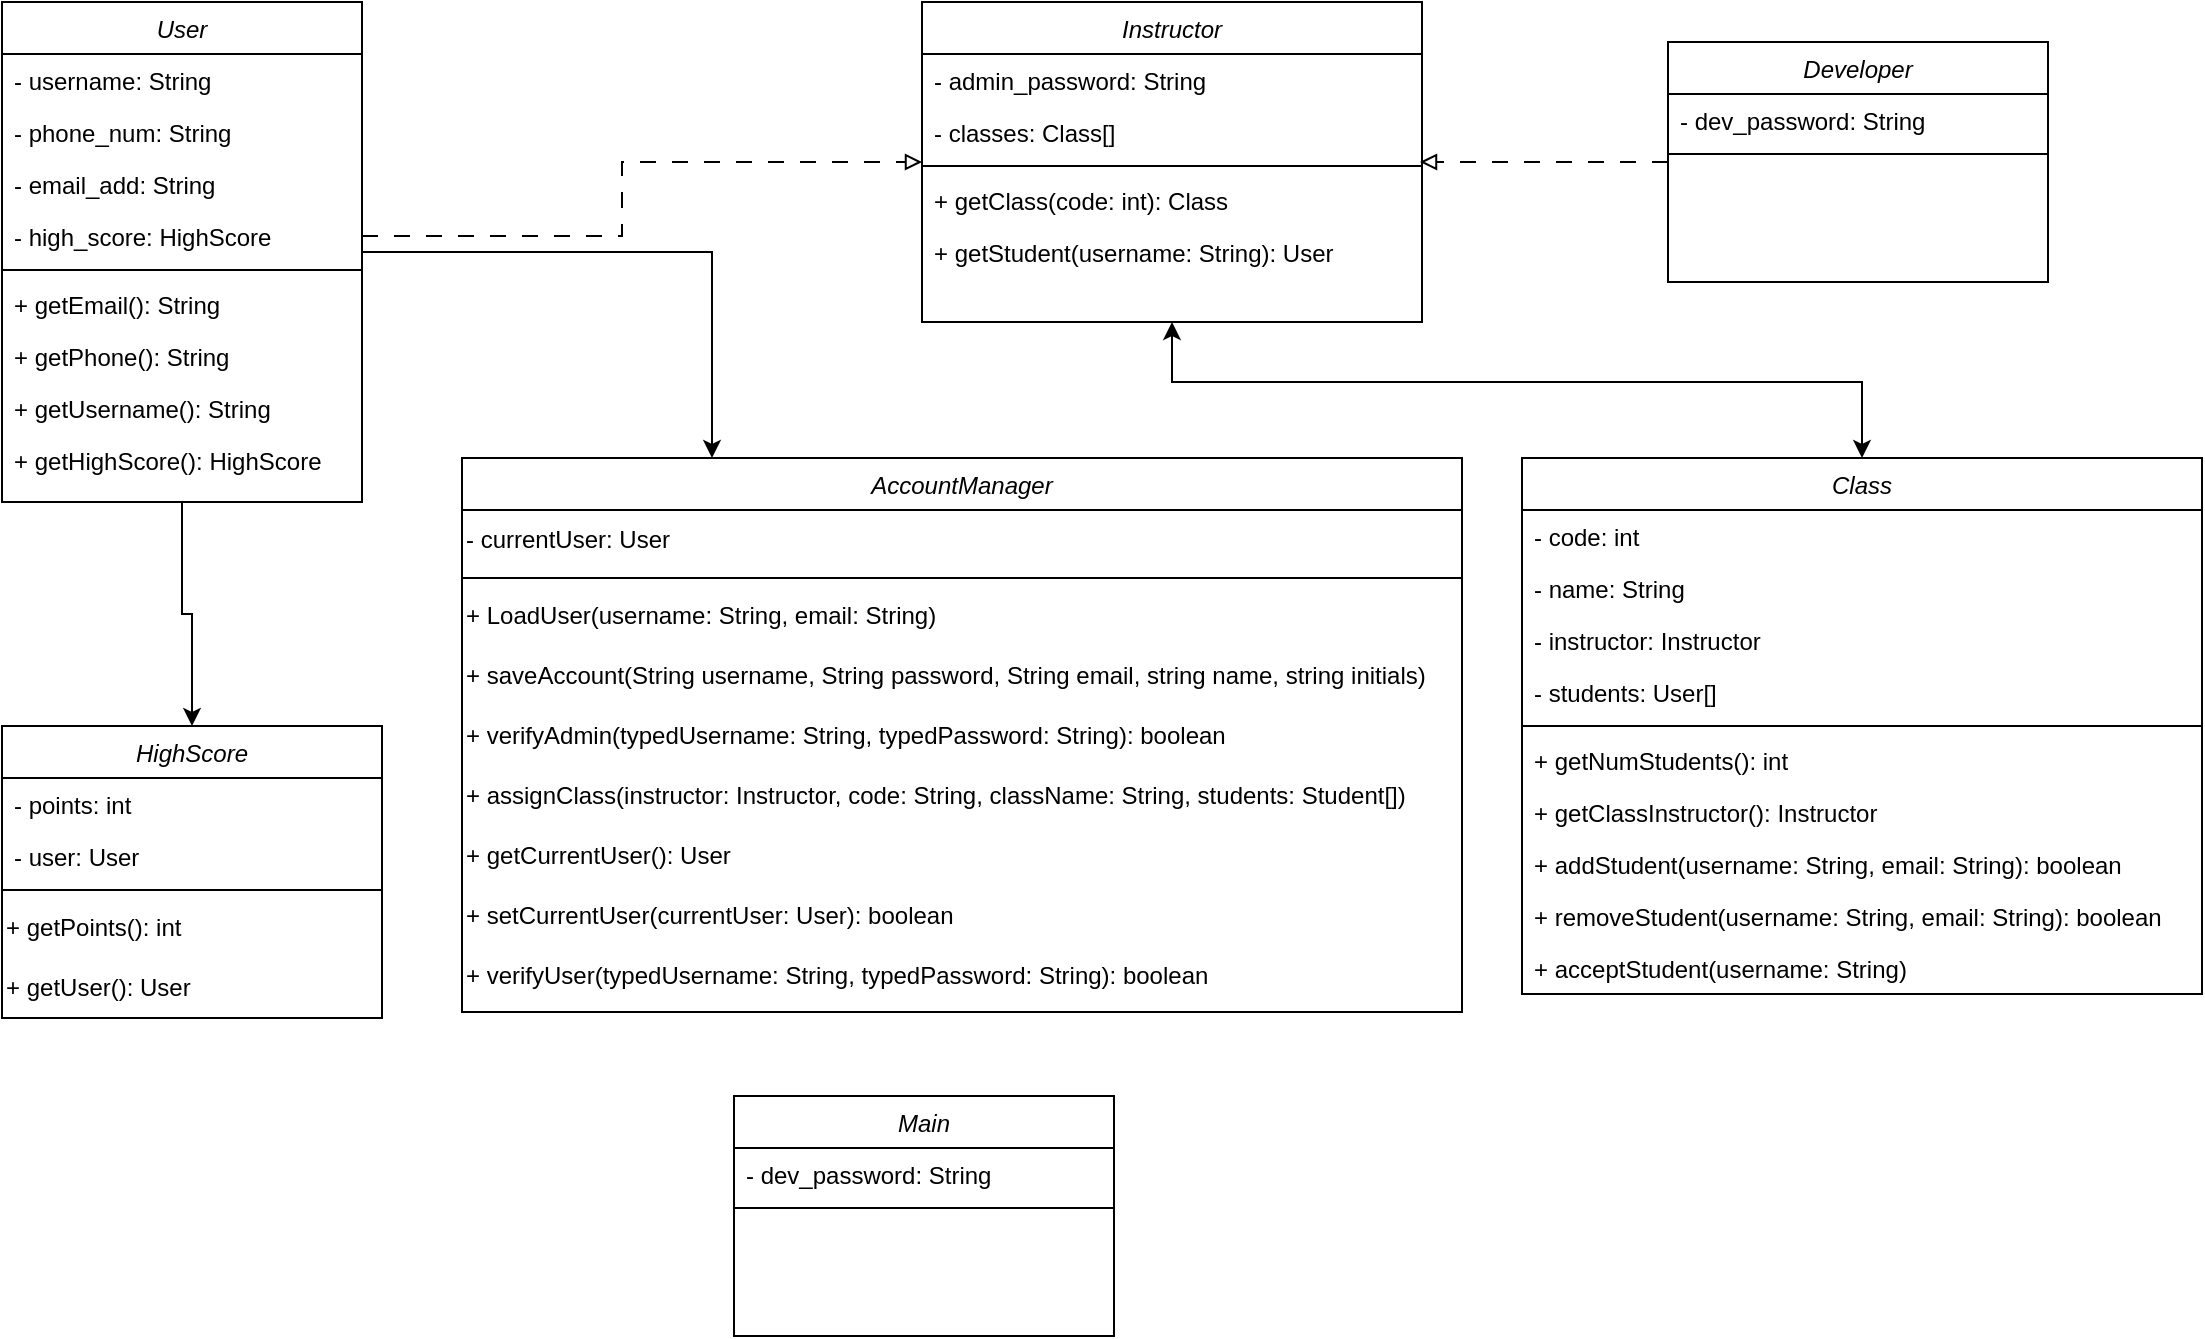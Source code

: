 <mxfile version="23.1.7" type="device" pages="4">
  <diagram id="THf03zkMXwcFa5dsMijQ" name="Logistics">
    <mxGraphModel dx="1247" dy="683" grid="1" gridSize="10" guides="1" tooltips="1" connect="1" arrows="1" fold="1" page="1" pageScale="1" pageWidth="1169" pageHeight="827" math="0" shadow="0">
      <root>
        <mxCell id="0" />
        <mxCell id="1" parent="0" />
        <mxCell id="6ZOBeFvuRxk5Ak8Zgt_7-1" style="edgeStyle=orthogonalEdgeStyle;rounded=0;orthogonalLoop=1;jettySize=auto;html=1;entryX=0.25;entryY=0;entryDx=0;entryDy=0;" edge="1" parent="1" source="6ZOBeFvuRxk5Ak8Zgt_7-3" target="6ZOBeFvuRxk5Ak8Zgt_7-13">
          <mxGeometry relative="1" as="geometry" />
        </mxCell>
        <mxCell id="6ZOBeFvuRxk5Ak8Zgt_7-2" style="edgeStyle=orthogonalEdgeStyle;rounded=0;orthogonalLoop=1;jettySize=auto;html=1;entryX=0.5;entryY=0;entryDx=0;entryDy=0;" edge="1" parent="1" source="6ZOBeFvuRxk5Ak8Zgt_7-3" target="6ZOBeFvuRxk5Ak8Zgt_7-45">
          <mxGeometry relative="1" as="geometry" />
        </mxCell>
        <mxCell id="6ZOBeFvuRxk5Ak8Zgt_7-3" value="User" style="swimlane;fontStyle=2;align=center;verticalAlign=top;childLayout=stackLayout;horizontal=1;startSize=26;horizontalStack=0;resizeParent=1;resizeLast=0;collapsible=1;marginBottom=0;rounded=0;shadow=0;strokeWidth=1;" vertex="1" parent="1">
          <mxGeometry x="40" y="40" width="180" height="250" as="geometry">
            <mxRectangle x="230" y="140" width="160" height="26" as="alternateBounds" />
          </mxGeometry>
        </mxCell>
        <mxCell id="6ZOBeFvuRxk5Ak8Zgt_7-4" value="- username: String" style="text;align=left;verticalAlign=top;spacingLeft=4;spacingRight=4;overflow=hidden;rotatable=0;points=[[0,0.5],[1,0.5]];portConstraint=eastwest;" vertex="1" parent="6ZOBeFvuRxk5Ak8Zgt_7-3">
          <mxGeometry y="26" width="180" height="26" as="geometry" />
        </mxCell>
        <mxCell id="6ZOBeFvuRxk5Ak8Zgt_7-5" value="- phone_num: String" style="text;align=left;verticalAlign=top;spacingLeft=4;spacingRight=4;overflow=hidden;rotatable=0;points=[[0,0.5],[1,0.5]];portConstraint=eastwest;rounded=0;shadow=0;html=0;" vertex="1" parent="6ZOBeFvuRxk5Ak8Zgt_7-3">
          <mxGeometry y="52" width="180" height="26" as="geometry" />
        </mxCell>
        <mxCell id="6ZOBeFvuRxk5Ak8Zgt_7-6" value="- email_add: String" style="text;align=left;verticalAlign=top;spacingLeft=4;spacingRight=4;overflow=hidden;rotatable=0;points=[[0,0.5],[1,0.5]];portConstraint=eastwest;rounded=0;shadow=0;html=0;" vertex="1" parent="6ZOBeFvuRxk5Ak8Zgt_7-3">
          <mxGeometry y="78" width="180" height="26" as="geometry" />
        </mxCell>
        <mxCell id="6ZOBeFvuRxk5Ak8Zgt_7-7" value="- high_score: HighScore" style="text;align=left;verticalAlign=top;spacingLeft=4;spacingRight=4;overflow=hidden;rotatable=0;points=[[0,0.5],[1,0.5]];portConstraint=eastwest;rounded=0;shadow=0;html=0;" vertex="1" parent="6ZOBeFvuRxk5Ak8Zgt_7-3">
          <mxGeometry y="104" width="180" height="26" as="geometry" />
        </mxCell>
        <mxCell id="6ZOBeFvuRxk5Ak8Zgt_7-8" value="" style="line;html=1;strokeWidth=1;align=left;verticalAlign=middle;spacingTop=-1;spacingLeft=3;spacingRight=3;rotatable=0;labelPosition=right;points=[];portConstraint=eastwest;" vertex="1" parent="6ZOBeFvuRxk5Ak8Zgt_7-3">
          <mxGeometry y="130" width="180" height="8" as="geometry" />
        </mxCell>
        <mxCell id="6ZOBeFvuRxk5Ak8Zgt_7-9" value="+ getEmail(): String" style="text;align=left;verticalAlign=top;spacingLeft=4;spacingRight=4;overflow=hidden;rotatable=0;points=[[0,0.5],[1,0.5]];portConstraint=eastwest;rounded=0;shadow=0;html=0;" vertex="1" parent="6ZOBeFvuRxk5Ak8Zgt_7-3">
          <mxGeometry y="138" width="180" height="26" as="geometry" />
        </mxCell>
        <mxCell id="6ZOBeFvuRxk5Ak8Zgt_7-10" value="+ getPhone(): String" style="text;align=left;verticalAlign=top;spacingLeft=4;spacingRight=4;overflow=hidden;rotatable=0;points=[[0,0.5],[1,0.5]];portConstraint=eastwest;rounded=0;shadow=0;html=0;" vertex="1" parent="6ZOBeFvuRxk5Ak8Zgt_7-3">
          <mxGeometry y="164" width="180" height="26" as="geometry" />
        </mxCell>
        <mxCell id="6ZOBeFvuRxk5Ak8Zgt_7-11" value="+ getUsername(): String" style="text;align=left;verticalAlign=top;spacingLeft=4;spacingRight=4;overflow=hidden;rotatable=0;points=[[0,0.5],[1,0.5]];portConstraint=eastwest;rounded=0;shadow=0;html=0;" vertex="1" parent="6ZOBeFvuRxk5Ak8Zgt_7-3">
          <mxGeometry y="190" width="180" height="26" as="geometry" />
        </mxCell>
        <mxCell id="6ZOBeFvuRxk5Ak8Zgt_7-12" value="+ getHighScore(): HighScore" style="text;align=left;verticalAlign=top;spacingLeft=4;spacingRight=4;overflow=hidden;rotatable=0;points=[[0,0.5],[1,0.5]];portConstraint=eastwest;rounded=0;shadow=0;html=0;" vertex="1" parent="6ZOBeFvuRxk5Ak8Zgt_7-3">
          <mxGeometry y="216" width="180" height="26" as="geometry" />
        </mxCell>
        <mxCell id="6ZOBeFvuRxk5Ak8Zgt_7-13" value="AccountManager" style="swimlane;fontStyle=2;align=center;verticalAlign=top;childLayout=stackLayout;horizontal=1;startSize=26;horizontalStack=0;resizeParent=1;resizeLast=0;collapsible=1;marginBottom=0;rounded=0;shadow=0;strokeWidth=1;" vertex="1" parent="1">
          <mxGeometry x="270" y="268" width="500" height="277" as="geometry">
            <mxRectangle x="230" y="140" width="160" height="26" as="alternateBounds" />
          </mxGeometry>
        </mxCell>
        <mxCell id="6ZOBeFvuRxk5Ak8Zgt_7-14" value="- currentUser: User" style="text;html=1;align=left;verticalAlign=middle;resizable=0;points=[];autosize=1;strokeColor=none;fillColor=none;" vertex="1" parent="6ZOBeFvuRxk5Ak8Zgt_7-13">
          <mxGeometry y="26" width="500" height="30" as="geometry" />
        </mxCell>
        <mxCell id="6ZOBeFvuRxk5Ak8Zgt_7-15" value="" style="line;html=1;strokeWidth=1;align=left;verticalAlign=middle;spacingTop=-1;spacingLeft=3;spacingRight=3;rotatable=0;labelPosition=right;points=[];portConstraint=eastwest;" vertex="1" parent="6ZOBeFvuRxk5Ak8Zgt_7-13">
          <mxGeometry y="56" width="500" height="8" as="geometry" />
        </mxCell>
        <mxCell id="6ZOBeFvuRxk5Ak8Zgt_7-16" value="+ LoadUser(username: String, email: String)" style="text;html=1;align=left;verticalAlign=middle;resizable=0;points=[];autosize=1;strokeColor=none;fillColor=none;" vertex="1" parent="6ZOBeFvuRxk5Ak8Zgt_7-13">
          <mxGeometry y="64" width="500" height="30" as="geometry" />
        </mxCell>
        <mxCell id="6ZOBeFvuRxk5Ak8Zgt_7-17" value="+ saveAccount(String username, String password, String email, string name, string initials)" style="text;html=1;align=left;verticalAlign=middle;resizable=0;points=[];autosize=1;strokeColor=none;fillColor=none;" vertex="1" parent="6ZOBeFvuRxk5Ak8Zgt_7-13">
          <mxGeometry y="94" width="500" height="30" as="geometry" />
        </mxCell>
        <mxCell id="6ZOBeFvuRxk5Ak8Zgt_7-18" value="+ verifyAdmin(typedUsername: String, typedPassword: String): boolean" style="text;html=1;align=left;verticalAlign=middle;resizable=0;points=[];autosize=1;strokeColor=none;fillColor=none;" vertex="1" parent="6ZOBeFvuRxk5Ak8Zgt_7-13">
          <mxGeometry y="124" width="500" height="30" as="geometry" />
        </mxCell>
        <mxCell id="6ZOBeFvuRxk5Ak8Zgt_7-19" value="+ assignClass(instructor: Instructor, code: String, className: String, students: Student[])" style="text;html=1;align=left;verticalAlign=middle;resizable=0;points=[];autosize=1;strokeColor=none;fillColor=none;" vertex="1" parent="6ZOBeFvuRxk5Ak8Zgt_7-13">
          <mxGeometry y="154" width="500" height="30" as="geometry" />
        </mxCell>
        <mxCell id="6ZOBeFvuRxk5Ak8Zgt_7-20" value="+ getCurrentUser(): User" style="text;html=1;align=left;verticalAlign=middle;resizable=0;points=[];autosize=1;strokeColor=none;fillColor=none;" vertex="1" parent="6ZOBeFvuRxk5Ak8Zgt_7-13">
          <mxGeometry y="184" width="500" height="30" as="geometry" />
        </mxCell>
        <mxCell id="6ZOBeFvuRxk5Ak8Zgt_7-21" value="+ setCurrentUser(currentUser: User): boolean" style="text;html=1;align=left;verticalAlign=middle;resizable=0;points=[];autosize=1;strokeColor=none;fillColor=none;" vertex="1" parent="6ZOBeFvuRxk5Ak8Zgt_7-13">
          <mxGeometry y="214" width="500" height="30" as="geometry" />
        </mxCell>
        <mxCell id="6ZOBeFvuRxk5Ak8Zgt_7-22" value="+ verifyUser(typedUsername: String, typedPassword: String): boolean" style="text;html=1;align=left;verticalAlign=middle;resizable=0;points=[];autosize=1;strokeColor=none;fillColor=none;" vertex="1" parent="6ZOBeFvuRxk5Ak8Zgt_7-13">
          <mxGeometry y="244" width="500" height="30" as="geometry" />
        </mxCell>
        <mxCell id="6ZOBeFvuRxk5Ak8Zgt_7-23" value="Instructor" style="swimlane;fontStyle=2;align=center;verticalAlign=top;childLayout=stackLayout;horizontal=1;startSize=26;horizontalStack=0;resizeParent=1;resizeLast=0;collapsible=1;marginBottom=0;rounded=0;shadow=0;strokeWidth=1;" vertex="1" parent="1">
          <mxGeometry x="500" y="40" width="250" height="160" as="geometry">
            <mxRectangle x="230" y="140" width="160" height="26" as="alternateBounds" />
          </mxGeometry>
        </mxCell>
        <mxCell id="6ZOBeFvuRxk5Ak8Zgt_7-24" value="- admin_password: String" style="text;align=left;verticalAlign=top;spacingLeft=4;spacingRight=4;overflow=hidden;rotatable=0;points=[[0,0.5],[1,0.5]];portConstraint=eastwest;rounded=0;shadow=0;html=0;" vertex="1" parent="6ZOBeFvuRxk5Ak8Zgt_7-23">
          <mxGeometry y="26" width="250" height="26" as="geometry" />
        </mxCell>
        <mxCell id="6ZOBeFvuRxk5Ak8Zgt_7-25" value="- classes: Class[]" style="text;align=left;verticalAlign=top;spacingLeft=4;spacingRight=4;overflow=hidden;rotatable=0;points=[[0,0.5],[1,0.5]];portConstraint=eastwest;rounded=0;shadow=0;html=0;" vertex="1" parent="6ZOBeFvuRxk5Ak8Zgt_7-23">
          <mxGeometry y="52" width="250" height="26" as="geometry" />
        </mxCell>
        <mxCell id="6ZOBeFvuRxk5Ak8Zgt_7-26" value="" style="line;html=1;strokeWidth=1;align=left;verticalAlign=middle;spacingTop=-1;spacingLeft=3;spacingRight=3;rotatable=0;labelPosition=right;points=[];portConstraint=eastwest;" vertex="1" parent="6ZOBeFvuRxk5Ak8Zgt_7-23">
          <mxGeometry y="78" width="250" height="8" as="geometry" />
        </mxCell>
        <mxCell id="6ZOBeFvuRxk5Ak8Zgt_7-27" value="+ getClass(code: int): Class" style="text;align=left;verticalAlign=top;spacingLeft=4;spacingRight=4;overflow=hidden;rotatable=0;points=[[0,0.5],[1,0.5]];portConstraint=eastwest;rounded=0;shadow=0;html=0;" vertex="1" parent="6ZOBeFvuRxk5Ak8Zgt_7-23">
          <mxGeometry y="86" width="250" height="26" as="geometry" />
        </mxCell>
        <mxCell id="6ZOBeFvuRxk5Ak8Zgt_7-28" value="+ getStudent(username: String): User" style="text;align=left;verticalAlign=top;spacingLeft=4;spacingRight=4;overflow=hidden;rotatable=0;points=[[0,0.5],[1,0.5]];portConstraint=eastwest;rounded=0;shadow=0;html=0;" vertex="1" parent="6ZOBeFvuRxk5Ak8Zgt_7-23">
          <mxGeometry y="112" width="250" height="26" as="geometry" />
        </mxCell>
        <mxCell id="6ZOBeFvuRxk5Ak8Zgt_7-29" value="Developer" style="swimlane;fontStyle=2;align=center;verticalAlign=top;childLayout=stackLayout;horizontal=1;startSize=26;horizontalStack=0;resizeParent=1;resizeLast=0;collapsible=1;marginBottom=0;rounded=0;shadow=0;strokeWidth=1;" vertex="1" parent="1">
          <mxGeometry x="873" y="60" width="190" height="120" as="geometry">
            <mxRectangle x="230" y="140" width="160" height="26" as="alternateBounds" />
          </mxGeometry>
        </mxCell>
        <mxCell id="6ZOBeFvuRxk5Ak8Zgt_7-30" value="- dev_password: String" style="text;align=left;verticalAlign=top;spacingLeft=4;spacingRight=4;overflow=hidden;rotatable=0;points=[[0,0.5],[1,0.5]];portConstraint=eastwest;rounded=0;shadow=0;html=0;" vertex="1" parent="6ZOBeFvuRxk5Ak8Zgt_7-29">
          <mxGeometry y="26" width="190" height="26" as="geometry" />
        </mxCell>
        <mxCell id="6ZOBeFvuRxk5Ak8Zgt_7-31" value="" style="line;html=1;strokeWidth=1;align=left;verticalAlign=middle;spacingTop=-1;spacingLeft=3;spacingRight=3;rotatable=0;labelPosition=right;points=[];portConstraint=eastwest;" vertex="1" parent="6ZOBeFvuRxk5Ak8Zgt_7-29">
          <mxGeometry y="52" width="190" height="8" as="geometry" />
        </mxCell>
        <mxCell id="6ZOBeFvuRxk5Ak8Zgt_7-32" value="Class" style="swimlane;fontStyle=2;align=center;verticalAlign=top;childLayout=stackLayout;horizontal=1;startSize=26;horizontalStack=0;resizeParent=1;resizeLast=0;collapsible=1;marginBottom=0;rounded=0;shadow=0;strokeWidth=1;" vertex="1" parent="1">
          <mxGeometry x="800" y="268" width="340" height="268" as="geometry">
            <mxRectangle x="230" y="140" width="160" height="26" as="alternateBounds" />
          </mxGeometry>
        </mxCell>
        <mxCell id="6ZOBeFvuRxk5Ak8Zgt_7-33" value="- code: int" style="text;align=left;verticalAlign=top;spacingLeft=4;spacingRight=4;overflow=hidden;rotatable=0;points=[[0,0.5],[1,0.5]];portConstraint=eastwest;" vertex="1" parent="6ZOBeFvuRxk5Ak8Zgt_7-32">
          <mxGeometry y="26" width="340" height="26" as="geometry" />
        </mxCell>
        <mxCell id="6ZOBeFvuRxk5Ak8Zgt_7-34" value="- name: String" style="text;align=left;verticalAlign=top;spacingLeft=4;spacingRight=4;overflow=hidden;rotatable=0;points=[[0,0.5],[1,0.5]];portConstraint=eastwest;rounded=0;shadow=0;html=0;" vertex="1" parent="6ZOBeFvuRxk5Ak8Zgt_7-32">
          <mxGeometry y="52" width="340" height="26" as="geometry" />
        </mxCell>
        <mxCell id="6ZOBeFvuRxk5Ak8Zgt_7-35" value="- instructor: Instructor" style="text;align=left;verticalAlign=top;spacingLeft=4;spacingRight=4;overflow=hidden;rotatable=0;points=[[0,0.5],[1,0.5]];portConstraint=eastwest;rounded=0;shadow=0;html=0;" vertex="1" parent="6ZOBeFvuRxk5Ak8Zgt_7-32">
          <mxGeometry y="78" width="340" height="26" as="geometry" />
        </mxCell>
        <mxCell id="6ZOBeFvuRxk5Ak8Zgt_7-36" value="- students: User[]" style="text;align=left;verticalAlign=top;spacingLeft=4;spacingRight=4;overflow=hidden;rotatable=0;points=[[0,0.5],[1,0.5]];portConstraint=eastwest;rounded=0;shadow=0;html=0;" vertex="1" parent="6ZOBeFvuRxk5Ak8Zgt_7-32">
          <mxGeometry y="104" width="340" height="26" as="geometry" />
        </mxCell>
        <mxCell id="6ZOBeFvuRxk5Ak8Zgt_7-37" value="" style="line;html=1;strokeWidth=1;align=left;verticalAlign=middle;spacingTop=-1;spacingLeft=3;spacingRight=3;rotatable=0;labelPosition=right;points=[];portConstraint=eastwest;" vertex="1" parent="6ZOBeFvuRxk5Ak8Zgt_7-32">
          <mxGeometry y="130" width="340" height="8" as="geometry" />
        </mxCell>
        <mxCell id="6ZOBeFvuRxk5Ak8Zgt_7-38" value="+ getNumStudents(): int" style="text;align=left;verticalAlign=top;spacingLeft=4;spacingRight=4;overflow=hidden;rotatable=0;points=[[0,0.5],[1,0.5]];portConstraint=eastwest;rounded=0;shadow=0;html=0;" vertex="1" parent="6ZOBeFvuRxk5Ak8Zgt_7-32">
          <mxGeometry y="138" width="340" height="26" as="geometry" />
        </mxCell>
        <mxCell id="6ZOBeFvuRxk5Ak8Zgt_7-39" value="+ getClassInstructor(): Instructor" style="text;align=left;verticalAlign=top;spacingLeft=4;spacingRight=4;overflow=hidden;rotatable=0;points=[[0,0.5],[1,0.5]];portConstraint=eastwest;rounded=0;shadow=0;html=0;" vertex="1" parent="6ZOBeFvuRxk5Ak8Zgt_7-32">
          <mxGeometry y="164" width="340" height="26" as="geometry" />
        </mxCell>
        <mxCell id="6ZOBeFvuRxk5Ak8Zgt_7-40" value="+ addStudent(username: String, email: String): boolean" style="text;align=left;verticalAlign=top;spacingLeft=4;spacingRight=4;overflow=hidden;rotatable=0;points=[[0,0.5],[1,0.5]];portConstraint=eastwest;rounded=0;shadow=0;html=0;" vertex="1" parent="6ZOBeFvuRxk5Ak8Zgt_7-32">
          <mxGeometry y="190" width="340" height="26" as="geometry" />
        </mxCell>
        <mxCell id="6ZOBeFvuRxk5Ak8Zgt_7-41" value="+ removeStudent(username: String, email: String): boolean" style="text;align=left;verticalAlign=top;spacingLeft=4;spacingRight=4;overflow=hidden;rotatable=0;points=[[0,0.5],[1,0.5]];portConstraint=eastwest;rounded=0;shadow=0;html=0;" vertex="1" parent="6ZOBeFvuRxk5Ak8Zgt_7-32">
          <mxGeometry y="216" width="340" height="26" as="geometry" />
        </mxCell>
        <mxCell id="6ZOBeFvuRxk5Ak8Zgt_7-42" value="+ acceptStudent(username: String)" style="text;align=left;verticalAlign=top;spacingLeft=4;spacingRight=4;overflow=hidden;rotatable=0;points=[[0,0.5],[1,0.5]];portConstraint=eastwest;rounded=0;shadow=0;html=0;" vertex="1" parent="6ZOBeFvuRxk5Ak8Zgt_7-32">
          <mxGeometry y="242" width="340" height="26" as="geometry" />
        </mxCell>
        <mxCell id="6ZOBeFvuRxk5Ak8Zgt_7-43" value="" style="endArrow=block;html=1;rounded=0;dashed=1;dashPattern=8 8;endFill=0;exitX=1;exitY=0.5;exitDx=0;exitDy=0;entryX=0;entryY=0.5;entryDx=0;entryDy=0;" edge="1" parent="1" source="6ZOBeFvuRxk5Ak8Zgt_7-7" target="6ZOBeFvuRxk5Ak8Zgt_7-23">
          <mxGeometry width="50" height="50" relative="1" as="geometry">
            <mxPoint x="250" y="190" as="sourcePoint" />
            <mxPoint x="460" y="130" as="targetPoint" />
            <Array as="points">
              <mxPoint x="350" y="157" />
              <mxPoint x="350" y="120" />
            </Array>
          </mxGeometry>
        </mxCell>
        <mxCell id="6ZOBeFvuRxk5Ak8Zgt_7-44" value="" style="endArrow=classic;startArrow=classic;html=1;rounded=0;entryX=0.5;entryY=0;entryDx=0;entryDy=0;exitX=0.5;exitY=1;exitDx=0;exitDy=0;" edge="1" parent="1" source="6ZOBeFvuRxk5Ak8Zgt_7-23" target="6ZOBeFvuRxk5Ak8Zgt_7-32">
          <mxGeometry width="50" height="50" relative="1" as="geometry">
            <mxPoint x="780" y="150" as="sourcePoint" />
            <mxPoint x="620" y="120" as="targetPoint" />
            <Array as="points">
              <mxPoint x="625" y="230" />
              <mxPoint x="970" y="230" />
            </Array>
          </mxGeometry>
        </mxCell>
        <mxCell id="6ZOBeFvuRxk5Ak8Zgt_7-45" value="HighScore" style="swimlane;fontStyle=2;align=center;verticalAlign=top;childLayout=stackLayout;horizontal=1;startSize=26;horizontalStack=0;resizeParent=1;resizeLast=0;collapsible=1;marginBottom=0;rounded=0;shadow=0;strokeWidth=1;" vertex="1" parent="1">
          <mxGeometry x="40" y="402" width="190" height="146" as="geometry">
            <mxRectangle x="230" y="140" width="160" height="26" as="alternateBounds" />
          </mxGeometry>
        </mxCell>
        <mxCell id="6ZOBeFvuRxk5Ak8Zgt_7-46" value="- points: int" style="text;align=left;verticalAlign=top;spacingLeft=4;spacingRight=4;overflow=hidden;rotatable=0;points=[[0,0.5],[1,0.5]];portConstraint=eastwest;rounded=0;shadow=0;html=0;" vertex="1" parent="6ZOBeFvuRxk5Ak8Zgt_7-45">
          <mxGeometry y="26" width="190" height="26" as="geometry" />
        </mxCell>
        <mxCell id="6ZOBeFvuRxk5Ak8Zgt_7-47" value="- user: User" style="text;align=left;verticalAlign=top;spacingLeft=4;spacingRight=4;overflow=hidden;rotatable=0;points=[[0,0.5],[1,0.5]];portConstraint=eastwest;rounded=0;shadow=0;html=0;" vertex="1" parent="6ZOBeFvuRxk5Ak8Zgt_7-45">
          <mxGeometry y="52" width="190" height="26" as="geometry" />
        </mxCell>
        <mxCell id="6ZOBeFvuRxk5Ak8Zgt_7-48" value="" style="line;html=1;strokeWidth=1;align=left;verticalAlign=middle;spacingTop=-1;spacingLeft=3;spacingRight=3;rotatable=0;labelPosition=right;points=[];portConstraint=eastwest;" vertex="1" parent="6ZOBeFvuRxk5Ak8Zgt_7-45">
          <mxGeometry y="78" width="190" height="8" as="geometry" />
        </mxCell>
        <mxCell id="6ZOBeFvuRxk5Ak8Zgt_7-49" value="+ getPoints(): int" style="text;html=1;align=left;verticalAlign=middle;resizable=0;points=[];autosize=1;strokeColor=none;fillColor=none;" vertex="1" parent="6ZOBeFvuRxk5Ak8Zgt_7-45">
          <mxGeometry y="86" width="190" height="30" as="geometry" />
        </mxCell>
        <mxCell id="6ZOBeFvuRxk5Ak8Zgt_7-50" value="+ getUser(): User" style="text;html=1;align=left;verticalAlign=middle;resizable=0;points=[];autosize=1;strokeColor=none;fillColor=none;" vertex="1" parent="6ZOBeFvuRxk5Ak8Zgt_7-45">
          <mxGeometry y="116" width="190" height="30" as="geometry" />
        </mxCell>
        <mxCell id="6ZOBeFvuRxk5Ak8Zgt_7-51" value="" style="endArrow=block;html=1;rounded=0;dashed=1;dashPattern=8 8;endFill=0;entryX=0.996;entryY=1.077;entryDx=0;entryDy=0;exitX=0;exitY=0.5;exitDx=0;exitDy=0;entryPerimeter=0;" edge="1" parent="1" source="6ZOBeFvuRxk5Ak8Zgt_7-29" target="6ZOBeFvuRxk5Ak8Zgt_7-25">
          <mxGeometry width="50" height="50" relative="1" as="geometry">
            <mxPoint x="770" y="140" as="sourcePoint" />
            <mxPoint x="970" y="140" as="targetPoint" />
            <Array as="points" />
          </mxGeometry>
        </mxCell>
        <mxCell id="6ZOBeFvuRxk5Ak8Zgt_7-52" value="Main" style="swimlane;fontStyle=2;align=center;verticalAlign=top;childLayout=stackLayout;horizontal=1;startSize=26;horizontalStack=0;resizeParent=1;resizeLast=0;collapsible=1;marginBottom=0;rounded=0;shadow=0;strokeWidth=1;" vertex="1" parent="1">
          <mxGeometry x="406" y="587" width="190" height="120" as="geometry">
            <mxRectangle x="230" y="140" width="160" height="26" as="alternateBounds" />
          </mxGeometry>
        </mxCell>
        <mxCell id="6ZOBeFvuRxk5Ak8Zgt_7-53" value="- dev_password: String" style="text;align=left;verticalAlign=top;spacingLeft=4;spacingRight=4;overflow=hidden;rotatable=0;points=[[0,0.5],[1,0.5]];portConstraint=eastwest;rounded=0;shadow=0;html=0;" vertex="1" parent="6ZOBeFvuRxk5Ak8Zgt_7-52">
          <mxGeometry y="26" width="190" height="26" as="geometry" />
        </mxCell>
        <mxCell id="6ZOBeFvuRxk5Ak8Zgt_7-54" value="" style="line;html=1;strokeWidth=1;align=left;verticalAlign=middle;spacingTop=-1;spacingLeft=3;spacingRight=3;rotatable=0;labelPosition=right;points=[];portConstraint=eastwest;" vertex="1" parent="6ZOBeFvuRxk5Ak8Zgt_7-52">
          <mxGeometry y="52" width="190" height="8" as="geometry" />
        </mxCell>
      </root>
    </mxGraphModel>
  </diagram>
  <diagram id="PPtaOReUI2DQH_ym5e8L" name="Gameplay">
    <mxGraphModel dx="1095" dy="-961" grid="1" gridSize="10" guides="1" tooltips="1" connect="1" arrows="1" fold="1" page="1" pageScale="1" pageWidth="1169" pageHeight="827" math="0" shadow="0">
      <root>
        <mxCell id="0" />
        <mxCell id="1" parent="0" />
        <mxCell id="YXIm0XgeQtmzGzSTkGQB-1" style="edgeStyle=orthogonalEdgeStyle;rounded=0;orthogonalLoop=1;jettySize=auto;html=1;entryX=0.5;entryY=1;entryDx=0;entryDy=0;exitX=0.999;exitY=0.887;exitDx=0;exitDy=0;startArrow=classic;startFill=1;exitPerimeter=0;" edge="1" parent="1" source="YXIm0XgeQtmzGzSTkGQB-5" target="YXIm0XgeQtmzGzSTkGQB-20">
          <mxGeometry relative="1" as="geometry">
            <Array as="points">
              <mxPoint x="806" y="1915" />
              <mxPoint x="806" y="2000" />
              <mxPoint x="995" y="2000" />
            </Array>
          </mxGeometry>
        </mxCell>
        <mxCell id="YXIm0XgeQtmzGzSTkGQB-2" value="Switch" style="swimlane;fontStyle=2;align=center;verticalAlign=top;childLayout=stackLayout;horizontal=1;startSize=26;horizontalStack=0;resizeParent=1;resizeLast=0;collapsible=1;marginBottom=0;rounded=0;shadow=0;strokeWidth=1;" vertex="1" parent="1">
          <mxGeometry x="480" y="1840" width="160" height="268" as="geometry">
            <mxRectangle x="230" y="140" width="160" height="26" as="alternateBounds" />
          </mxGeometry>
        </mxCell>
        <mxCell id="YXIm0XgeQtmzGzSTkGQB-3" value="- light: Boolean" style="text;align=left;verticalAlign=top;spacingLeft=4;spacingRight=4;overflow=hidden;rotatable=0;points=[[0,0.5],[1,0.5]];portConstraint=eastwest;" vertex="1" parent="YXIm0XgeQtmzGzSTkGQB-2">
          <mxGeometry y="26" width="160" height="26" as="geometry" />
        </mxCell>
        <mxCell id="YXIm0XgeQtmzGzSTkGQB-4" value="- type: Gatetype" style="text;strokeColor=none;fillColor=none;align=left;verticalAlign=top;spacingLeft=4;spacingRight=4;overflow=hidden;rotatable=0;points=[[0,0.5],[1,0.5]];portConstraint=eastwest;whiteSpace=wrap;html=1;" vertex="1" parent="YXIm0XgeQtmzGzSTkGQB-2">
          <mxGeometry y="52" width="160" height="26" as="geometry" />
        </mxCell>
        <mxCell id="YXIm0XgeQtmzGzSTkGQB-5" value="- outputs: list[*]" style="text;align=left;verticalAlign=top;spacingLeft=4;spacingRight=4;overflow=hidden;rotatable=0;points=[[0,0.5],[1,0.5]];portConstraint=eastwest;" vertex="1" parent="YXIm0XgeQtmzGzSTkGQB-2">
          <mxGeometry y="78" width="160" height="26" as="geometry" />
        </mxCell>
        <mxCell id="YXIm0XgeQtmzGzSTkGQB-6" value="" style="line;html=1;strokeWidth=1;align=left;verticalAlign=middle;spacingTop=-1;spacingLeft=3;spacingRight=3;rotatable=0;labelPosition=right;points=[];portConstraint=eastwest;" vertex="1" parent="YXIm0XgeQtmzGzSTkGQB-2">
          <mxGeometry y="104" width="160" height="8" as="geometry" />
        </mxCell>
        <mxCell id="YXIm0XgeQtmzGzSTkGQB-7" value="+ getType(): Gatetype" style="text;html=1;align=left;verticalAlign=middle;resizable=0;points=[];autosize=1;strokeColor=none;fillColor=none;" vertex="1" parent="YXIm0XgeQtmzGzSTkGQB-2">
          <mxGeometry y="112" width="160" height="26" as="geometry" />
        </mxCell>
        <mxCell id="YXIm0XgeQtmzGzSTkGQB-8" value="+ GetLight(): Boolean" style="text;html=1;align=left;verticalAlign=middle;resizable=0;points=[];autosize=1;strokeColor=none;fillColor=none;" vertex="1" parent="YXIm0XgeQtmzGzSTkGQB-2">
          <mxGeometry y="138" width="160" height="26" as="geometry" />
        </mxCell>
        <mxCell id="YXIm0XgeQtmzGzSTkGQB-9" value="+ SetLight(light: Boolean)" style="text;strokeColor=none;fillColor=none;align=left;verticalAlign=top;spacingLeft=4;spacingRight=4;overflow=hidden;rotatable=0;points=[[0,0.5],[1,0.5]];portConstraint=eastwest;whiteSpace=wrap;html=1;" vertex="1" parent="YXIm0XgeQtmzGzSTkGQB-2">
          <mxGeometry y="164" width="160" height="26" as="geometry" />
        </mxCell>
        <mxCell id="YXIm0XgeQtmzGzSTkGQB-10" value="+ SendOutput()" style="text;strokeColor=none;fillColor=none;align=left;verticalAlign=top;spacingLeft=4;spacingRight=4;overflow=hidden;rotatable=0;points=[[0,0.5],[1,0.5]];portConstraint=eastwest;whiteSpace=wrap;html=1;" vertex="1" parent="YXIm0XgeQtmzGzSTkGQB-2">
          <mxGeometry y="190" width="160" height="26" as="geometry" />
        </mxCell>
        <mxCell id="YXIm0XgeQtmzGzSTkGQB-11" style="edgeStyle=orthogonalEdgeStyle;rounded=0;orthogonalLoop=1;jettySize=auto;html=1;entryX=0;entryY=0.5;entryDx=0;entryDy=0;exitX=0.5;exitY=0;exitDx=0;exitDy=0;startArrow=classic;startFill=1;" edge="1" parent="1" source="YXIm0XgeQtmzGzSTkGQB-12" target="YXIm0XgeQtmzGzSTkGQB-5">
          <mxGeometry relative="1" as="geometry">
            <mxPoint x="160" y="1860" as="sourcePoint" />
          </mxGeometry>
        </mxCell>
        <mxCell id="YXIm0XgeQtmzGzSTkGQB-12" value="Level" style="swimlane;fontStyle=2;align=center;verticalAlign=top;childLayout=stackLayout;horizontal=1;startSize=26;horizontalStack=0;resizeParent=1;resizeLast=0;collapsible=1;marginBottom=0;rounded=0;shadow=0;strokeWidth=1;" vertex="1" parent="1">
          <mxGeometry x="30" y="1820" width="200" height="202" as="geometry">
            <mxRectangle x="40" y="640" width="160" height="26" as="alternateBounds" />
          </mxGeometry>
        </mxCell>
        <mxCell id="YXIm0XgeQtmzGzSTkGQB-13" value="- user: String" style="text;align=left;verticalAlign=top;spacingLeft=4;spacingRight=4;overflow=hidden;rotatable=0;points=[[0,0.5],[1,0.5]];portConstraint=eastwest;" vertex="1" parent="YXIm0XgeQtmzGzSTkGQB-12">
          <mxGeometry y="26" width="200" height="26" as="geometry" />
        </mxCell>
        <mxCell id="YXIm0XgeQtmzGzSTkGQB-14" value="- endLight: Light" style="text;strokeColor=none;fillColor=none;align=left;verticalAlign=top;spacingLeft=4;spacingRight=4;overflow=hidden;rotatable=0;points=[[0,0.5],[1,0.5]];portConstraint=eastwest;whiteSpace=wrap;html=1;" vertex="1" parent="YXIm0XgeQtmzGzSTkGQB-12">
          <mxGeometry y="52" width="200" height="26" as="geometry" />
        </mxCell>
        <mxCell id="YXIm0XgeQtmzGzSTkGQB-15" value="- Gatetype: enum" style="text;strokeColor=none;fillColor=none;align=left;verticalAlign=top;spacingLeft=4;spacingRight=4;overflow=hidden;rotatable=0;points=[[0,0.5],[1,0.5]];portConstraint=eastwest;whiteSpace=wrap;html=1;" vertex="1" parent="YXIm0XgeQtmzGzSTkGQB-12">
          <mxGeometry y="78" width="200" height="26" as="geometry" />
        </mxCell>
        <mxCell id="YXIm0XgeQtmzGzSTkGQB-16" value="" style="line;html=1;strokeWidth=1;align=left;verticalAlign=middle;spacingTop=-1;spacingLeft=3;spacingRight=3;rotatable=0;labelPosition=right;points=[];portConstraint=eastwest;" vertex="1" parent="YXIm0XgeQtmzGzSTkGQB-12">
          <mxGeometry y="104" width="200" height="8" as="geometry" />
        </mxCell>
        <mxCell id="YXIm0XgeQtmzGzSTkGQB-17" value="+ read_in_file(): boolean" style="text;html=1;align=left;verticalAlign=middle;resizable=0;points=[];autosize=1;strokeColor=none;fillColor=none;" vertex="1" parent="YXIm0XgeQtmzGzSTkGQB-12">
          <mxGeometry y="112" width="200" height="30" as="geometry" />
        </mxCell>
        <mxCell id="YXIm0XgeQtmzGzSTkGQB-18" value="+ checkCircuit(): boolean" style="text;html=1;align=left;verticalAlign=middle;resizable=0;points=[];autosize=1;strokeColor=none;fillColor=none;" vertex="1" parent="YXIm0XgeQtmzGzSTkGQB-12">
          <mxGeometry y="142" width="200" height="30" as="geometry" />
        </mxCell>
        <mxCell id="YXIm0XgeQtmzGzSTkGQB-19" value="+ putGate(gate: Gate): boolean" style="text;html=1;align=left;verticalAlign=middle;resizable=0;points=[];autosize=1;strokeColor=none;fillColor=none;" vertex="1" parent="YXIm0XgeQtmzGzSTkGQB-12">
          <mxGeometry y="172" width="200" height="30" as="geometry" />
        </mxCell>
        <mxCell id="YXIm0XgeQtmzGzSTkGQB-20" value="GameManager" style="swimlane;fontStyle=2;align=center;verticalAlign=top;childLayout=stackLayout;horizontal=1;startSize=26;horizontalStack=0;resizeParent=1;resizeLast=0;collapsible=1;marginBottom=0;rounded=0;shadow=0;strokeWidth=1;" vertex="1" parent="1">
          <mxGeometry x="890" y="1820" width="210" height="160" as="geometry">
            <mxRectangle x="230" y="140" width="160" height="26" as="alternateBounds" />
          </mxGeometry>
        </mxCell>
        <mxCell id="YXIm0XgeQtmzGzSTkGQB-21" value="- currentLevel: int" style="text;html=1;align=left;verticalAlign=middle;resizable=0;points=[];autosize=1;strokeColor=none;fillColor=none;" vertex="1" parent="YXIm0XgeQtmzGzSTkGQB-20">
          <mxGeometry y="26" width="210" height="30" as="geometry" />
        </mxCell>
        <mxCell id="YXIm0XgeQtmzGzSTkGQB-22" value="" style="line;html=1;strokeWidth=1;align=left;verticalAlign=middle;spacingTop=-1;spacingLeft=3;spacingRight=3;rotatable=0;labelPosition=right;points=[];portConstraint=eastwest;" vertex="1" parent="YXIm0XgeQtmzGzSTkGQB-20">
          <mxGeometry y="56" width="210" height="8" as="geometry" />
        </mxCell>
        <mxCell id="YXIm0XgeQtmzGzSTkGQB-23" value="+ uploadProgress(user: User)" style="text;html=1;align=left;verticalAlign=middle;resizable=0;points=[];autosize=1;strokeColor=none;fillColor=none;" vertex="1" parent="YXIm0XgeQtmzGzSTkGQB-20">
          <mxGeometry y="64" width="210" height="30" as="geometry" />
        </mxCell>
        <mxCell id="YXIm0XgeQtmzGzSTkGQB-24" value="+ getCurrentLevel(): int" style="text;html=1;align=left;verticalAlign=middle;resizable=0;points=[];autosize=1;strokeColor=none;fillColor=none;" vertex="1" parent="YXIm0XgeQtmzGzSTkGQB-20">
          <mxGeometry y="94" width="210" height="30" as="geometry" />
        </mxCell>
        <mxCell id="YXIm0XgeQtmzGzSTkGQB-25" style="edgeStyle=orthogonalEdgeStyle;rounded=0;orthogonalLoop=1;jettySize=auto;html=1;endArrow=block;endFill=0;" edge="1" parent="1" source="YXIm0XgeQtmzGzSTkGQB-26" target="YXIm0XgeQtmzGzSTkGQB-2">
          <mxGeometry relative="1" as="geometry">
            <mxPoint x="559" y="2081" as="targetPoint" />
          </mxGeometry>
        </mxCell>
        <mxCell id="YXIm0XgeQtmzGzSTkGQB-26" value="Wire" style="swimlane;fontStyle=2;align=center;verticalAlign=top;childLayout=stackLayout;horizontal=1;startSize=26;horizontalStack=0;resizeParent=1;resizeLast=0;collapsible=1;marginBottom=0;rounded=0;shadow=0;strokeWidth=1;" vertex="1" parent="1">
          <mxGeometry x="480" y="2209" width="160" height="80" as="geometry">
            <mxRectangle x="230" y="140" width="160" height="26" as="alternateBounds" />
          </mxGeometry>
        </mxCell>
        <mxCell id="YXIm0XgeQtmzGzSTkGQB-27" value="- inputs: list[1..*]" style="text;align=left;verticalAlign=top;spacingLeft=4;spacingRight=4;overflow=hidden;rotatable=0;points=[[0,0.5],[1,0.5]];portConstraint=eastwest;" vertex="1" parent="YXIm0XgeQtmzGzSTkGQB-26">
          <mxGeometry y="26" width="160" height="26" as="geometry" />
        </mxCell>
        <mxCell id="YXIm0XgeQtmzGzSTkGQB-28" value="" style="line;html=1;strokeWidth=1;align=left;verticalAlign=middle;spacingTop=-1;spacingLeft=3;spacingRight=3;rotatable=0;labelPosition=right;points=[];portConstraint=eastwest;" vertex="1" parent="YXIm0XgeQtmzGzSTkGQB-26">
          <mxGeometry y="52" width="160" height="8" as="geometry" />
        </mxCell>
        <mxCell id="YXIm0XgeQtmzGzSTkGQB-29" value="Gate" style="swimlane;fontStyle=2;align=center;verticalAlign=top;childLayout=stackLayout;horizontal=1;startSize=26;horizontalStack=0;resizeParent=1;resizeLast=0;collapsible=1;marginBottom=0;rounded=0;shadow=0;strokeWidth=1;" vertex="1" parent="1">
          <mxGeometry x="234" y="2121" width="160" height="164" as="geometry">
            <mxRectangle x="230" y="140" width="160" height="26" as="alternateBounds" />
          </mxGeometry>
        </mxCell>
        <mxCell id="YXIm0XgeQtmzGzSTkGQB-30" value="" style="line;html=1;strokeWidth=1;align=left;verticalAlign=middle;spacingTop=-1;spacingLeft=3;spacingRight=3;rotatable=0;labelPosition=right;points=[];portConstraint=eastwest;" vertex="1" parent="YXIm0XgeQtmzGzSTkGQB-29">
          <mxGeometry y="26" width="160" height="8" as="geometry" />
        </mxCell>
        <mxCell id="YXIm0XgeQtmzGzSTkGQB-31" value="+ CheckInputs(type): bool" style="text;strokeColor=none;fillColor=none;align=left;verticalAlign=top;spacingLeft=4;spacingRight=4;overflow=hidden;rotatable=0;points=[[0,0.5],[1,0.5]];portConstraint=eastwest;whiteSpace=wrap;html=1;" vertex="1" parent="YXIm0XgeQtmzGzSTkGQB-29">
          <mxGeometry y="34" width="160" height="26" as="geometry" />
        </mxCell>
        <mxCell id="YXIm0XgeQtmzGzSTkGQB-32" value="- SendOutputs()" style="text;strokeColor=none;fillColor=none;align=left;verticalAlign=top;spacingLeft=4;spacingRight=4;overflow=hidden;rotatable=0;points=[[0,0.5],[1,0.5]];portConstraint=eastwest;whiteSpace=wrap;html=1;" vertex="1" parent="YXIm0XgeQtmzGzSTkGQB-29">
          <mxGeometry y="60" width="160" height="26" as="geometry" />
        </mxCell>
        <mxCell id="YXIm0XgeQtmzGzSTkGQB-33" value="Light" style="swimlane;fontStyle=2;align=center;verticalAlign=top;childLayout=stackLayout;horizontal=1;startSize=26;horizontalStack=0;resizeParent=1;resizeLast=0;collapsible=1;marginBottom=0;rounded=0;shadow=0;strokeWidth=1;" vertex="1" parent="1">
          <mxGeometry x="703" y="2121" width="160" height="80" as="geometry">
            <mxRectangle x="230" y="140" width="160" height="26" as="alternateBounds" />
          </mxGeometry>
        </mxCell>
        <mxCell id="YXIm0XgeQtmzGzSTkGQB-34" value="" style="line;html=1;strokeWidth=1;align=left;verticalAlign=middle;spacingTop=-1;spacingLeft=3;spacingRight=3;rotatable=0;labelPosition=right;points=[];portConstraint=eastwest;" vertex="1" parent="YXIm0XgeQtmzGzSTkGQB-33">
          <mxGeometry y="26" width="160" height="8" as="geometry" />
        </mxCell>
        <mxCell id="YXIm0XgeQtmzGzSTkGQB-35" value="- CheckGame():Boolean" style="text;strokeColor=none;fillColor=none;align=left;verticalAlign=top;spacingLeft=4;spacingRight=4;overflow=hidden;rotatable=0;points=[[0,0.5],[1,0.5]];portConstraint=eastwest;whiteSpace=wrap;html=1;" vertex="1" parent="YXIm0XgeQtmzGzSTkGQB-33">
          <mxGeometry y="34" width="160" height="26" as="geometry" />
        </mxCell>
        <mxCell id="YXIm0XgeQtmzGzSTkGQB-36" style="edgeStyle=orthogonalEdgeStyle;rounded=0;orthogonalLoop=1;jettySize=auto;html=1;endArrow=block;endFill=0;entryX=0.994;entryY=0.726;entryDx=0;entryDy=0;entryPerimeter=0;" edge="1" parent="1" source="YXIm0XgeQtmzGzSTkGQB-35" target="YXIm0XgeQtmzGzSTkGQB-27">
          <mxGeometry relative="1" as="geometry" />
        </mxCell>
        <mxCell id="YXIm0XgeQtmzGzSTkGQB-37" style="edgeStyle=orthogonalEdgeStyle;rounded=0;orthogonalLoop=1;jettySize=auto;html=1;endArrow=block;endFill=0;exitX=1;exitY=0.09;exitDx=0;exitDy=0;exitPerimeter=0;" edge="1" parent="1" source="YXIm0XgeQtmzGzSTkGQB-29" target="YXIm0XgeQtmzGzSTkGQB-27">
          <mxGeometry relative="1" as="geometry" />
        </mxCell>
        <mxCell id="YXIm0XgeQtmzGzSTkGQB-38" value="Gate" style="swimlane;fontStyle=2;align=center;verticalAlign=top;childLayout=stackLayout;horizontal=1;startSize=26;horizontalStack=0;resizeParent=1;resizeLast=0;collapsible=1;marginBottom=0;rounded=0;shadow=0;strokeWidth=1;" vertex="1" parent="1">
          <mxGeometry x="918" y="2053" width="160" height="246" as="geometry">
            <mxRectangle x="480" y="600" width="160" height="26" as="alternateBounds" />
          </mxGeometry>
        </mxCell>
        <mxCell id="YXIm0XgeQtmzGzSTkGQB-39" value="- Type: enum" style="text;align=left;verticalAlign=top;spacingLeft=4;spacingRight=4;overflow=hidden;rotatable=0;points=[[0,0.5],[1,0.5]];portConstraint=eastwest;" vertex="1" parent="YXIm0XgeQtmzGzSTkGQB-38">
          <mxGeometry y="26" width="160" height="26" as="geometry" />
        </mxCell>
        <mxCell id="YXIm0XgeQtmzGzSTkGQB-40" value="- type: Type" style="text;align=left;verticalAlign=middle;spacingLeft=4;spacingRight=4;overflow=hidden;rotatable=0;points=[[0,0.5],[1,0.5]];portConstraint=eastwest;" vertex="1" parent="YXIm0XgeQtmzGzSTkGQB-38">
          <mxGeometry y="52" width="160" height="26" as="geometry" />
        </mxCell>
        <mxCell id="YXIm0XgeQtmzGzSTkGQB-41" value="- state: Boolean&amp;nbsp;" style="text;html=1;align=left;verticalAlign=middle;resizable=0;points=[];autosize=1;strokeColor=none;fillColor=none;" vertex="1" parent="YXIm0XgeQtmzGzSTkGQB-38">
          <mxGeometry y="78" width="160" height="26" as="geometry" />
        </mxCell>
        <mxCell id="YXIm0XgeQtmzGzSTkGQB-42" value="- observers: Gate[]" style="text;html=1;align=left;verticalAlign=middle;resizable=0;points=[];autosize=1;strokeColor=none;fillColor=none;" vertex="1" parent="YXIm0XgeQtmzGzSTkGQB-38">
          <mxGeometry y="104" width="160" height="26" as="geometry" />
        </mxCell>
        <mxCell id="YXIm0XgeQtmzGzSTkGQB-43" value="" style="line;html=1;strokeWidth=1;align=left;verticalAlign=middle;spacingTop=-1;spacingLeft=3;spacingRight=3;rotatable=0;labelPosition=right;points=[];portConstraint=eastwest;" vertex="1" parent="YXIm0XgeQtmzGzSTkGQB-38">
          <mxGeometry y="130" width="160" height="8" as="geometry" />
        </mxCell>
        <mxCell id="YXIm0XgeQtmzGzSTkGQB-44" value="+Gate(type): gate" style="text;html=1;align=left;verticalAlign=middle;resizable=0;points=[];autosize=1;strokeColor=none;fillColor=none;" vertex="1" parent="YXIm0XgeQtmzGzSTkGQB-38">
          <mxGeometry y="138" width="160" height="26" as="geometry" />
        </mxCell>
      </root>
    </mxGraphModel>
  </diagram>
  <diagram id="bmBrLTNK45Np6IyMdW_G" name="Database">
    <mxGraphModel dx="1314" dy="832" grid="1" gridSize="10" guides="1" tooltips="1" connect="1" arrows="1" fold="1" page="1" pageScale="1" pageWidth="1169" pageHeight="827" math="0" shadow="0">
      <root>
        <mxCell id="0" />
        <mxCell id="1" parent="0" />
        <mxCell id="uPGqjF-idKnjo2nlLllt-1" value="Database" style="swimlane;fontStyle=2;align=center;verticalAlign=top;childLayout=stackLayout;horizontal=1;startSize=26;horizontalStack=0;resizeParent=1;resizeLast=0;collapsible=1;marginBottom=0;rounded=0;shadow=0;strokeWidth=1;" vertex="1" parent="1">
          <mxGeometry x="40" y="40" width="618" height="521" as="geometry">
            <mxRectangle x="230" y="140" width="160" height="26" as="alternateBounds" />
          </mxGeometry>
        </mxCell>
        <mxCell id="uPGqjF-idKnjo2nlLllt-2" value="&lt;div&gt;&lt;span style=&quot;background-color: initial;&quot;&gt;- StringDB: String&lt;/span&gt;&lt;/div&gt;" style="text;html=1;align=left;verticalAlign=middle;resizable=0;points=[];autosize=1;strokeColor=none;fillColor=none;" vertex="1" parent="uPGqjF-idKnjo2nlLllt-1">
          <mxGeometry y="26" width="618" height="26" as="geometry" />
        </mxCell>
        <mxCell id="uPGqjF-idKnjo2nlLllt-3" value="" style="line;html=1;strokeWidth=1;align=left;verticalAlign=middle;spacingTop=-1;spacingLeft=3;spacingRight=3;rotatable=0;labelPosition=right;points=[];portConstraint=eastwest;" vertex="1" parent="uPGqjF-idKnjo2nlLllt-1">
          <mxGeometry y="52" width="618" height="8" as="geometry" />
        </mxCell>
        <mxCell id="uPGqjF-idKnjo2nlLllt-4" value="&lt;div&gt;&lt;span style=&quot;background-color: initial;&quot;&gt;+ createDB(): void&lt;/span&gt;&lt;/div&gt;" style="text;html=1;align=left;verticalAlign=middle;resizable=0;points=[];autosize=1;strokeColor=none;fillColor=none;" vertex="1" parent="uPGqjF-idKnjo2nlLllt-1">
          <mxGeometry y="60" width="618" height="26" as="geometry" />
        </mxCell>
        <mxCell id="uPGqjF-idKnjo2nlLllt-5" value="&lt;div style=&quot;border-color: var(--border-color);&quot;&gt;+ addPlayer(name: String, password: String, email: String, ClassID: int): void&lt;/div&gt;" style="text;html=1;align=left;verticalAlign=middle;resizable=0;points=[];autosize=1;strokeColor=none;fillColor=none;" vertex="1" parent="uPGqjF-idKnjo2nlLllt-1">
          <mxGeometry y="86" width="618" height="26" as="geometry" />
        </mxCell>
        <mxCell id="uPGqjF-idKnjo2nlLllt-6" value="&lt;div style=&quot;border-color: var(--border-color);&quot;&gt;+ addAdmin(name: String, password: String, email: String): void&lt;/div&gt;" style="text;html=1;align=left;verticalAlign=middle;resizable=0;points=[];autosize=1;strokeColor=none;fillColor=none;" vertex="1" parent="uPGqjF-idKnjo2nlLllt-1">
          <mxGeometry y="112" width="618" height="26" as="geometry" />
        </mxCell>
        <mxCell id="uPGqjF-idKnjo2nlLllt-7" value="+ addClassroom(name: String, AdminID: int): void" style="text;html=1;align=left;verticalAlign=middle;resizable=0;points=[];autosize=1;strokeColor=none;fillColor=none;" vertex="1" parent="uPGqjF-idKnjo2nlLllt-1">
          <mxGeometry y="138" width="618" height="26" as="geometry" />
        </mxCell>
        <mxCell id="uPGqjF-idKnjo2nlLllt-8" value="&lt;div style=&quot;border-color: var(--border-color);&quot;&gt;+ updatePlayerSandbox(PlayerID: int, projectTitle: String, saveState: String): void&lt;/div&gt;" style="text;html=1;align=left;verticalAlign=middle;resizable=0;points=[];autosize=1;strokeColor=none;fillColor=none;" vertex="1" parent="uPGqjF-idKnjo2nlLllt-1">
          <mxGeometry y="164" width="618" height="26" as="geometry" />
        </mxCell>
        <mxCell id="uPGqjF-idKnjo2nlLllt-9" value="+ updatePlayerProgress(LevelID: int, LevelScore: int, CurrentLevelSaveState: String): void" style="text;html=1;align=left;verticalAlign=middle;resizable=0;points=[];autosize=1;strokeColor=none;fillColor=none;" vertex="1" parent="uPGqjF-idKnjo2nlLllt-1">
          <mxGeometry y="190" width="618" height="26" as="geometry" />
        </mxCell>
        <mxCell id="uPGqjF-idKnjo2nlLllt-10" value="&lt;div style=&quot;border-color: var(--border-color);&quot;&gt;+ updatePlayer(PlayerID: int, name: String, password: String, email: String, ClassID: int, inTutorial: boolean): void&lt;/div&gt;" style="text;html=1;align=left;verticalAlign=middle;resizable=0;points=[];autosize=1;strokeColor=none;fillColor=none;" vertex="1" parent="uPGqjF-idKnjo2nlLllt-1">
          <mxGeometry y="216" width="618" height="26" as="geometry" />
        </mxCell>
        <mxCell id="uPGqjF-idKnjo2nlLllt-11" value="+ updateAdmin(AdminID: int, name: String, password: String, email: String): void" style="text;html=1;align=left;verticalAlign=middle;resizable=0;points=[];autosize=1;strokeColor=none;fillColor=none;" vertex="1" parent="uPGqjF-idKnjo2nlLllt-1">
          <mxGeometry y="242" width="618" height="26" as="geometry" />
        </mxCell>
        <mxCell id="uPGqjF-idKnjo2nlLllt-12" value="&lt;div style=&quot;border-color: var(--border-color);&quot;&gt;+ updateHighScore(PlayerID: int, UserScore: int): void&lt;/div&gt;" style="text;html=1;align=left;verticalAlign=middle;resizable=0;points=[];autosize=1;strokeColor=none;fillColor=none;" vertex="1" parent="uPGqjF-idKnjo2nlLllt-1">
          <mxGeometry y="268" width="618" height="26" as="geometry" />
        </mxCell>
        <mxCell id="uPGqjF-idKnjo2nlLllt-13" value="&lt;div style=&quot;border-color: var(--border-color);&quot;&gt;+ deletePlayer(PlayerID: int): void&lt;/div&gt;" style="text;html=1;align=left;verticalAlign=middle;resizable=0;points=[];autosize=1;strokeColor=none;fillColor=none;" vertex="1" parent="uPGqjF-idKnjo2nlLllt-1">
          <mxGeometry y="294" width="618" height="26" as="geometry" />
        </mxCell>
        <mxCell id="uPGqjF-idKnjo2nlLllt-14" value="&lt;div style=&quot;border-color: var(--border-color);&quot;&gt;+ printDB(): void&amp;nbsp;&lt;/div&gt;" style="text;html=1;align=left;verticalAlign=middle;resizable=0;points=[];autosize=1;strokeColor=none;fillColor=none;" vertex="1" parent="uPGqjF-idKnjo2nlLllt-1">
          <mxGeometry y="320" width="618" height="26" as="geometry" />
        </mxCell>
        <mxCell id="uPGqjF-idKnjo2nlLllt-15" value="&lt;div style=&quot;border-color: var(--border-color);&quot;&gt;+ getAdminID(ClassID, int): int&lt;/div&gt;" style="text;html=1;align=left;verticalAlign=middle;resizable=0;points=[];autosize=1;strokeColor=none;fillColor=none;" vertex="1" parent="uPGqjF-idKnjo2nlLllt-1">
          <mxGeometry y="346" width="618" height="26" as="geometry" />
        </mxCell>
        <mxCell id="uPGqjF-idKnjo2nlLllt-16" value="&lt;div style=&quot;border-color: var(--border-color);&quot;&gt;+ getSandboxID(PlayerID: int): int&lt;/div&gt;" style="text;html=1;align=left;verticalAlign=middle;resizable=0;points=[];autosize=1;strokeColor=none;fillColor=none;" vertex="1" parent="uPGqjF-idKnjo2nlLllt-1">
          <mxGeometry y="372" width="618" height="26" as="geometry" />
        </mxCell>
        <mxCell id="uPGqjF-idKnjo2nlLllt-17" value="&lt;div style=&quot;border-color: var(--border-color);&quot;&gt;+ getLevelID(PlayerID: int, currentLevel: int): int&lt;/div&gt;" style="text;html=1;align=left;verticalAlign=middle;resizable=0;points=[];autosize=1;strokeColor=none;fillColor=none;" vertex="1" parent="uPGqjF-idKnjo2nlLllt-1">
          <mxGeometry y="398" width="618" height="26" as="geometry" />
        </mxCell>
        <mxCell id="uPGqjF-idKnjo2nlLllt-18" value="&lt;div style=&quot;border-color: var(--border-color);&quot;&gt;+ getHighScore(PlayerID: int): int&lt;/div&gt;" style="text;html=1;align=left;verticalAlign=middle;resizable=0;points=[];autosize=1;strokeColor=none;fillColor=none;" vertex="1" parent="uPGqjF-idKnjo2nlLllt-1">
          <mxGeometry y="424" width="618" height="26" as="geometry" />
        </mxCell>
        <mxCell id="uPGqjF-idKnjo2nlLllt-19" value="+ resetDataBase(): int&amp;nbsp;" style="text;html=1;align=left;verticalAlign=middle;resizable=0;points=[];autosize=1;strokeColor=none;fillColor=none;" vertex="1" parent="uPGqjF-idKnjo2nlLllt-1">
          <mxGeometry y="450" width="618" height="26" as="geometry" />
        </mxCell>
      </root>
    </mxGraphModel>
  </diagram>
  <diagram id="b9codNxZGxBgIZJ7aPYW" name="Extra">
    <mxGraphModel dx="1314" dy="5" grid="1" gridSize="10" guides="1" tooltips="1" connect="1" arrows="1" fold="1" page="1" pageScale="1" pageWidth="1169" pageHeight="827" math="0" shadow="0">
      <root>
        <mxCell id="0" />
        <mxCell id="1" parent="0" />
        <mxCell id="HhffhrZTYt0jmgkdwJzJ-1" value="" style="shape=xor;whiteSpace=wrap;html=1;" vertex="1" parent="1">
          <mxGeometry x="422" y="1236" width="60" height="80" as="geometry" />
        </mxCell>
        <mxCell id="HhffhrZTYt0jmgkdwJzJ-2" value="Switch&#39;" style="rounded=0;whiteSpace=wrap;html=1;" vertex="1" parent="1">
          <mxGeometry x="234" y="1195" width="57" height="60" as="geometry" />
        </mxCell>
        <mxCell id="HhffhrZTYt0jmgkdwJzJ-3" value="Switch&#39;" style="rounded=0;whiteSpace=wrap;html=1;" vertex="1" parent="1">
          <mxGeometry x="240" y="1316" width="57" height="60" as="geometry" />
        </mxCell>
        <mxCell id="HhffhrZTYt0jmgkdwJzJ-4" value="" style="shape=or;whiteSpace=wrap;html=1;" vertex="1" parent="1">
          <mxGeometry x="636" y="1294" width="60" height="80" as="geometry" />
        </mxCell>
        <mxCell id="HhffhrZTYt0jmgkdwJzJ-5" value="Light" style="whiteSpace=wrap;html=1;aspect=fixed;" vertex="1" parent="1">
          <mxGeometry x="804" y="1283" width="80" height="80" as="geometry" />
        </mxCell>
        <mxCell id="HhffhrZTYt0jmgkdwJzJ-6" value="" style="shape=or;whiteSpace=wrap;html=1;" vertex="1" parent="1">
          <mxGeometry x="429" y="1419" width="60" height="80" as="geometry" />
        </mxCell>
        <mxCell id="HhffhrZTYt0jmgkdwJzJ-7" value="Switch&#39;" style="rounded=0;whiteSpace=wrap;html=1;" vertex="1" parent="1">
          <mxGeometry x="240" y="1439" width="57" height="60" as="geometry" />
        </mxCell>
        <mxCell id="HhffhrZTYt0jmgkdwJzJ-8" style="edgeStyle=orthogonalEdgeStyle;rounded=0;orthogonalLoop=1;jettySize=auto;html=1;entryX=0;entryY=0.75;entryDx=0;entryDy=0;entryPerimeter=0;" edge="1" parent="1" source="HhffhrZTYt0jmgkdwJzJ-7" target="HhffhrZTYt0jmgkdwJzJ-6">
          <mxGeometry relative="1" as="geometry" />
        </mxCell>
        <mxCell id="HhffhrZTYt0jmgkdwJzJ-9" style="edgeStyle=orthogonalEdgeStyle;rounded=0;orthogonalLoop=1;jettySize=auto;html=1;entryX=0;entryY=0.5;entryDx=0;entryDy=0;entryPerimeter=0;" edge="1" parent="1" source="HhffhrZTYt0jmgkdwJzJ-3" target="HhffhrZTYt0jmgkdwJzJ-6">
          <mxGeometry relative="1" as="geometry" />
        </mxCell>
        <mxCell id="HhffhrZTYt0jmgkdwJzJ-10" style="edgeStyle=orthogonalEdgeStyle;rounded=0;orthogonalLoop=1;jettySize=auto;html=1;entryX=0.165;entryY=0.63;entryDx=0;entryDy=0;entryPerimeter=0;" edge="1" parent="1" source="HhffhrZTYt0jmgkdwJzJ-3" target="HhffhrZTYt0jmgkdwJzJ-1">
          <mxGeometry relative="1" as="geometry" />
        </mxCell>
        <mxCell id="HhffhrZTYt0jmgkdwJzJ-11" style="edgeStyle=orthogonalEdgeStyle;rounded=0;orthogonalLoop=1;jettySize=auto;html=1;entryX=0.25;entryY=0.5;entryDx=0;entryDy=0;entryPerimeter=0;" edge="1" parent="1" source="HhffhrZTYt0jmgkdwJzJ-2" target="HhffhrZTYt0jmgkdwJzJ-1">
          <mxGeometry relative="1" as="geometry" />
        </mxCell>
        <mxCell id="HhffhrZTYt0jmgkdwJzJ-12" style="edgeStyle=orthogonalEdgeStyle;rounded=0;orthogonalLoop=1;jettySize=auto;html=1;entryX=0;entryY=0.5;entryDx=0;entryDy=0;entryPerimeter=0;" edge="1" parent="1" source="HhffhrZTYt0jmgkdwJzJ-1" target="HhffhrZTYt0jmgkdwJzJ-4">
          <mxGeometry relative="1" as="geometry" />
        </mxCell>
        <mxCell id="HhffhrZTYt0jmgkdwJzJ-13" style="edgeStyle=orthogonalEdgeStyle;rounded=0;orthogonalLoop=1;jettySize=auto;html=1;entryX=0.017;entryY=0.623;entryDx=0;entryDy=0;entryPerimeter=0;" edge="1" parent="1" source="HhffhrZTYt0jmgkdwJzJ-6" target="HhffhrZTYt0jmgkdwJzJ-4">
          <mxGeometry relative="1" as="geometry" />
        </mxCell>
        <mxCell id="HhffhrZTYt0jmgkdwJzJ-14" style="edgeStyle=orthogonalEdgeStyle;rounded=0;orthogonalLoop=1;jettySize=auto;html=1;entryX=0.022;entryY=0.633;entryDx=0;entryDy=0;entryPerimeter=0;" edge="1" parent="1" source="HhffhrZTYt0jmgkdwJzJ-4" target="HhffhrZTYt0jmgkdwJzJ-5">
          <mxGeometry relative="1" as="geometry" />
        </mxCell>
      </root>
    </mxGraphModel>
  </diagram>
</mxfile>
